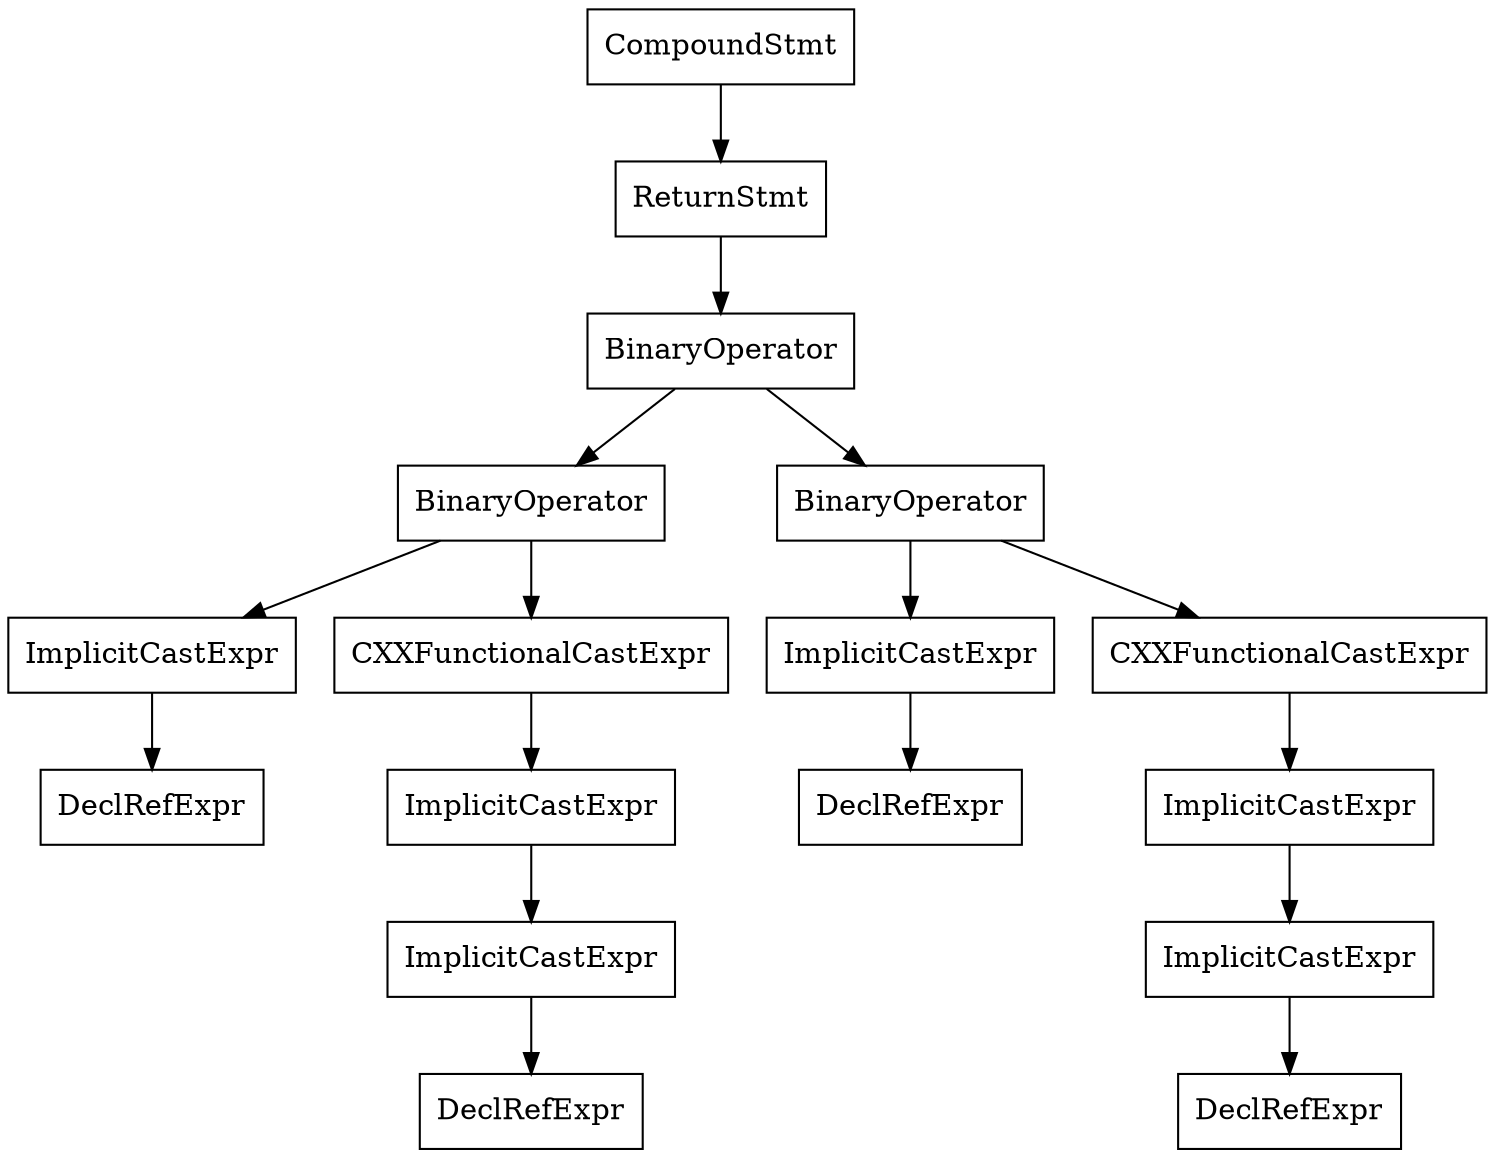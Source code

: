 digraph unnamed {

	Node0x55c236560ef8 [shape=record,label="{CompoundStmt}"];
	Node0x55c236560ef8 -> Node0x55c236560ee8;
	Node0x55c236560ee8 [shape=record,label="{ReturnStmt}"];
	Node0x55c236560ee8 -> Node0x55c236560ec8;
	Node0x55c236560ec8 [shape=record,label="{BinaryOperator}"];
	Node0x55c236560ec8 -> Node0x55c236560d68;
	Node0x55c236560ec8 -> Node0x55c236560ea8;
	Node0x55c236560d68 [shape=record,label="{BinaryOperator}"];
	Node0x55c236560d68 -> Node0x55c236560d50;
	Node0x55c236560d68 -> Node0x55c236560d28;
	Node0x55c236560d50 [shape=record,label="{ImplicitCastExpr}"];
	Node0x55c236560d50 -> Node0x55c236560c98;
	Node0x55c236560c98 [shape=record,label="{DeclRefExpr}"];
	Node0x55c236560d28 [shape=record,label="{CXXFunctionalCastExpr}"];
	Node0x55c236560d28 -> Node0x55c236560d10;
	Node0x55c236560d10 [shape=record,label="{ImplicitCastExpr}"];
	Node0x55c236560d10 -> Node0x55c236560cf8;
	Node0x55c236560cf8 [shape=record,label="{ImplicitCastExpr}"];
	Node0x55c236560cf8 -> Node0x55c236560cc8;
	Node0x55c236560cc8 [shape=record,label="{DeclRefExpr}"];
	Node0x55c236560ea8 [shape=record,label="{BinaryOperator}"];
	Node0x55c236560ea8 -> Node0x55c236560e90;
	Node0x55c236560ea8 -> Node0x55c236560e68;
	Node0x55c236560e90 [shape=record,label="{ImplicitCastExpr}"];
	Node0x55c236560e90 -> Node0x55c236560dd8;
	Node0x55c236560dd8 [shape=record,label="{DeclRefExpr}"];
	Node0x55c236560e68 [shape=record,label="{CXXFunctionalCastExpr}"];
	Node0x55c236560e68 -> Node0x55c236560e50;
	Node0x55c236560e50 [shape=record,label="{ImplicitCastExpr}"];
	Node0x55c236560e50 -> Node0x55c236560e38;
	Node0x55c236560e38 [shape=record,label="{ImplicitCastExpr}"];
	Node0x55c236560e38 -> Node0x55c236560e08;
	Node0x55c236560e08 [shape=record,label="{DeclRefExpr}"];
}
